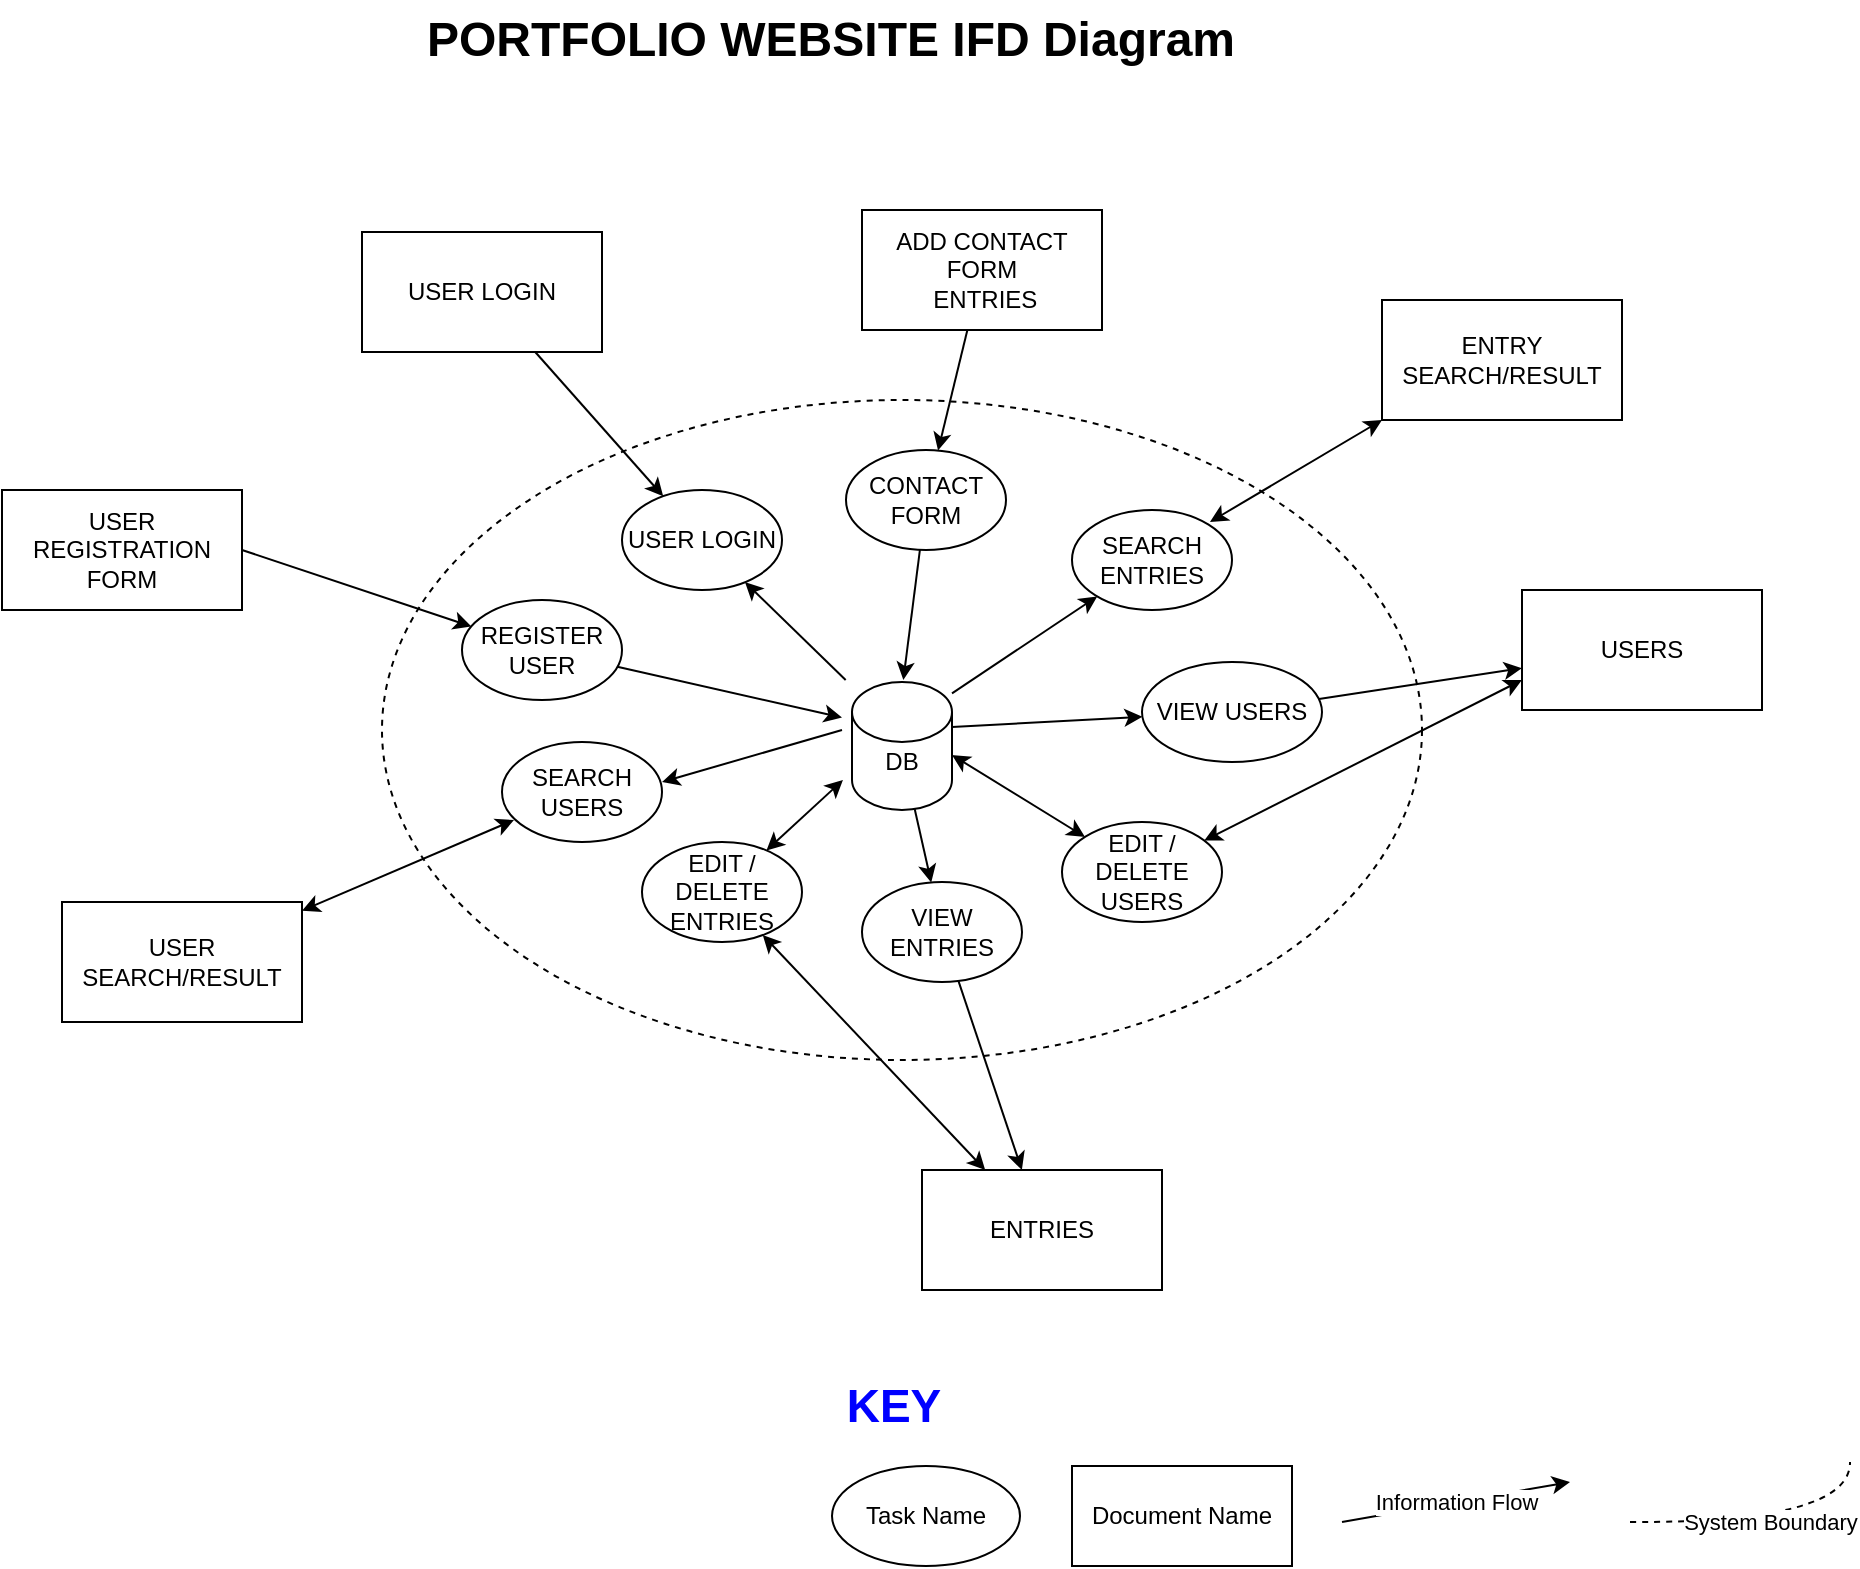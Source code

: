 <mxfile version="14.5.1" type="github"><diagram id="f69riF0zE2jX6KAI8v3U" name="Page-1"><mxGraphModel dx="2272" dy="782" grid="1" gridSize="10" guides="1" tooltips="1" connect="1" arrows="1" fold="1" page="1" pageScale="1" pageWidth="850" pageHeight="1100" math="0" shadow="0"><root><mxCell id="0"/><mxCell id="1" parent="0"/><mxCell id="H5RYmZ8kcxVcwlqUMl1A-1" value="" style="ellipse;whiteSpace=wrap;html=1;dashed=1;" parent="1" vertex="1"><mxGeometry x="-250" y="239" width="520" height="330" as="geometry"/></mxCell><mxCell id="H5RYmZ8kcxVcwlqUMl1A-27" value="" style="edgeStyle=none;rounded=0;orthogonalLoop=1;jettySize=auto;html=1;startArrow=classic;startFill=1;endArrow=classic;endFill=1;entryX=0.075;entryY=0.78;entryDx=0;entryDy=0;entryPerimeter=0;" parent="1" source="H5RYmZ8kcxVcwlqUMl1A-3" target="g5TiDb2rSoXXwQeDszKe-1" edge="1"><mxGeometry relative="1" as="geometry"/></mxCell><mxCell id="H5RYmZ8kcxVcwlqUMl1A-3" value="USER SEARCH/RESULT" style="rounded=0;whiteSpace=wrap;html=1;" parent="1" vertex="1"><mxGeometry x="-410" y="490" width="120" height="60" as="geometry"/></mxCell><mxCell id="H5RYmZ8kcxVcwlqUMl1A-4" value="USERS" style="rounded=0;whiteSpace=wrap;html=1;" parent="1" vertex="1"><mxGeometry x="320" y="334" width="120" height="60" as="geometry"/></mxCell><mxCell id="H5RYmZ8kcxVcwlqUMl1A-31" value="" style="edgeStyle=none;rounded=0;orthogonalLoop=1;jettySize=auto;html=1;startArrow=classic;startFill=1;endArrow=classic;endFill=1;exitX=0;exitY=0.75;exitDx=0;exitDy=0;" parent="1" source="H5RYmZ8kcxVcwlqUMl1A-4" target="H5RYmZ8kcxVcwlqUMl1A-17" edge="1"><mxGeometry relative="1" as="geometry"/></mxCell><mxCell id="H5RYmZ8kcxVcwlqUMl1A-33" value="" style="edgeStyle=none;rounded=0;orthogonalLoop=1;jettySize=auto;html=1;startArrow=classic;startFill=1;endArrow=none;endFill=0;" parent="1" source="H5RYmZ8kcxVcwlqUMl1A-6" target="H5RYmZ8kcxVcwlqUMl1A-16" edge="1"><mxGeometry relative="1" as="geometry"/></mxCell><mxCell id="H5RYmZ8kcxVcwlqUMl1A-6" value="ENTRIES" style="rounded=0;whiteSpace=wrap;html=1;" parent="1" vertex="1"><mxGeometry x="20" y="624" width="120" height="60" as="geometry"/></mxCell><mxCell id="H5RYmZ8kcxVcwlqUMl1A-39" value="" style="edgeStyle=none;rounded=0;orthogonalLoop=1;jettySize=auto;html=1;startArrow=classic;startFill=1;endArrow=classic;endFill=1;" parent="1" source="H5RYmZ8kcxVcwlqUMl1A-6" target="H5RYmZ8kcxVcwlqUMl1A-15" edge="1"><mxGeometry relative="1" as="geometry"/></mxCell><mxCell id="H5RYmZ8kcxVcwlqUMl1A-25" value="" style="edgeStyle=none;rounded=0;orthogonalLoop=1;jettySize=auto;html=1;" parent="1" source="H5RYmZ8kcxVcwlqUMl1A-8" target="H5RYmZ8kcxVcwlqUMl1A-13" edge="1"><mxGeometry relative="1" as="geometry"/></mxCell><mxCell id="H5RYmZ8kcxVcwlqUMl1A-8" value="ADD CONTACT FORM&lt;br&gt;&amp;nbsp;ENTRIES" style="rounded=0;whiteSpace=wrap;html=1;" parent="1" vertex="1"><mxGeometry x="-10" y="144" width="120" height="60" as="geometry"/></mxCell><mxCell id="H5RYmZ8kcxVcwlqUMl1A-22" value="" style="rounded=0;orthogonalLoop=1;jettySize=auto;html=1;" parent="1" source="H5RYmZ8kcxVcwlqUMl1A-9" target="H5RYmZ8kcxVcwlqUMl1A-12" edge="1"><mxGeometry relative="1" as="geometry"/></mxCell><mxCell id="H5RYmZ8kcxVcwlqUMl1A-9" value="USER LOGIN" style="rounded=0;whiteSpace=wrap;html=1;" parent="1" vertex="1"><mxGeometry x="-260" y="155" width="120" height="60" as="geometry"/></mxCell><mxCell id="H5RYmZ8kcxVcwlqUMl1A-10" value="USER REGISTRATION FORM" style="rounded=0;whiteSpace=wrap;html=1;" parent="1" vertex="1"><mxGeometry x="-440" y="284" width="120" height="60" as="geometry"/></mxCell><mxCell id="H5RYmZ8kcxVcwlqUMl1A-24" value="" style="rounded=0;orthogonalLoop=1;jettySize=auto;html=1;endArrow=none;endFill=0;startArrow=classic;startFill=1;" parent="1" source="H5RYmZ8kcxVcwlqUMl1A-12" edge="1"><mxGeometry relative="1" as="geometry"><mxPoint x="-18.158" y="379" as="targetPoint"/></mxGeometry></mxCell><mxCell id="H5RYmZ8kcxVcwlqUMl1A-12" value="USER LOGIN" style="ellipse;whiteSpace=wrap;html=1;" parent="1" vertex="1"><mxGeometry x="-130" y="284" width="80" height="50" as="geometry"/></mxCell><mxCell id="H5RYmZ8kcxVcwlqUMl1A-26" value="" style="edgeStyle=none;rounded=0;orthogonalLoop=1;jettySize=auto;html=1;" parent="1" source="H5RYmZ8kcxVcwlqUMl1A-13" edge="1"><mxGeometry relative="1" as="geometry"><mxPoint x="10.652" y="379" as="targetPoint"/></mxGeometry></mxCell><mxCell id="H5RYmZ8kcxVcwlqUMl1A-13" value="CONTACT FORM" style="ellipse;whiteSpace=wrap;html=1;" parent="1" vertex="1"><mxGeometry x="-18" y="264" width="80" height="50" as="geometry"/></mxCell><mxCell id="H5RYmZ8kcxVcwlqUMl1A-40" value="" style="edgeStyle=none;rounded=0;orthogonalLoop=1;jettySize=auto;html=1;startArrow=classic;startFill=1;endArrow=classic;endFill=1;" parent="1" source="H5RYmZ8kcxVcwlqUMl1A-15" edge="1"><mxGeometry relative="1" as="geometry"><mxPoint x="-19.506" y="429" as="targetPoint"/></mxGeometry></mxCell><mxCell id="H5RYmZ8kcxVcwlqUMl1A-15" value="EDIT / DELETE ENTRIES" style="ellipse;whiteSpace=wrap;html=1;" parent="1" vertex="1"><mxGeometry x="-120" y="460" width="80" height="50" as="geometry"/></mxCell><mxCell id="H5RYmZ8kcxVcwlqUMl1A-34" value="" style="edgeStyle=none;rounded=0;orthogonalLoop=1;jettySize=auto;html=1;startArrow=classic;startFill=1;endArrow=none;endFill=0;" parent="1" source="H5RYmZ8kcxVcwlqUMl1A-16" edge="1"><mxGeometry relative="1" as="geometry"><mxPoint x="13.069" y="429" as="targetPoint"/></mxGeometry></mxCell><mxCell id="H5RYmZ8kcxVcwlqUMl1A-16" value="VIEW ENTRIES" style="ellipse;whiteSpace=wrap;html=1;" parent="1" vertex="1"><mxGeometry x="-10" y="480" width="80" height="50" as="geometry"/></mxCell><mxCell id="H5RYmZ8kcxVcwlqUMl1A-32" value="" style="edgeStyle=none;rounded=0;orthogonalLoop=1;jettySize=auto;html=1;startArrow=classic;startFill=1;endArrow=classic;endFill=1;entryX=1;entryY=0.75;entryDx=0;entryDy=0;" parent="1" source="H5RYmZ8kcxVcwlqUMl1A-17" edge="1"><mxGeometry relative="1" as="geometry"><mxPoint x="35" y="416.5" as="targetPoint"/></mxGeometry></mxCell><mxCell id="H5RYmZ8kcxVcwlqUMl1A-17" value="EDIT / DELETE USERS" style="ellipse;whiteSpace=wrap;html=1;" parent="1" vertex="1"><mxGeometry x="90" y="450" width="80" height="50" as="geometry"/></mxCell><mxCell id="H5RYmZ8kcxVcwlqUMl1A-29" value="" style="edgeStyle=none;rounded=0;orthogonalLoop=1;jettySize=auto;html=1;startArrow=classic;startFill=1;endArrow=none;endFill=0;" parent="1" source="H5RYmZ8kcxVcwlqUMl1A-18" edge="1"><mxGeometry relative="1" as="geometry"><mxPoint x="35" y="402.522" as="targetPoint"/></mxGeometry></mxCell><mxCell id="H5RYmZ8kcxVcwlqUMl1A-30" value="" style="edgeStyle=none;rounded=0;orthogonalLoop=1;jettySize=auto;html=1;startArrow=none;startFill=0;endArrow=classic;endFill=1;" parent="1" source="H5RYmZ8kcxVcwlqUMl1A-18" target="H5RYmZ8kcxVcwlqUMl1A-4" edge="1"><mxGeometry relative="1" as="geometry"/></mxCell><mxCell id="H5RYmZ8kcxVcwlqUMl1A-18" value="VIEW USERS" style="ellipse;whiteSpace=wrap;html=1;" parent="1" vertex="1"><mxGeometry x="130" y="370" width="90" height="50" as="geometry"/></mxCell><mxCell id="H5RYmZ8kcxVcwlqUMl1A-28" value="" style="edgeStyle=none;rounded=0;orthogonalLoop=1;jettySize=auto;html=1;startArrow=classic;startFill=1;endArrow=none;endFill=0;" parent="1" source="H5RYmZ8kcxVcwlqUMl1A-19" edge="1"><mxGeometry relative="1" as="geometry"><mxPoint x="35" y="385.667" as="targetPoint"/></mxGeometry></mxCell><mxCell id="H5RYmZ8kcxVcwlqUMl1A-19" value="SEARCH ENTRIES" style="ellipse;whiteSpace=wrap;html=1;" parent="1" vertex="1"><mxGeometry x="95" y="294" width="80" height="50" as="geometry"/></mxCell><mxCell id="H5RYmZ8kcxVcwlqUMl1A-38" value="" style="edgeStyle=none;rounded=0;orthogonalLoop=1;jettySize=auto;html=1;startArrow=none;startFill=0;endArrow=classic;endFill=1;" parent="1" source="H5RYmZ8kcxVcwlqUMl1A-35" edge="1"><mxGeometry relative="1" as="geometry"><mxPoint x="-20" y="397.803" as="targetPoint"/></mxGeometry></mxCell><mxCell id="H5RYmZ8kcxVcwlqUMl1A-35" value="REGISTER USER" style="ellipse;whiteSpace=wrap;html=1;" parent="1" vertex="1"><mxGeometry x="-210" y="339" width="80" height="50" as="geometry"/></mxCell><mxCell id="H5RYmZ8kcxVcwlqUMl1A-43" value="Task Name" style="ellipse;whiteSpace=wrap;html=1;" parent="1" vertex="1"><mxGeometry x="-25" y="772" width="94" height="50" as="geometry"/></mxCell><mxCell id="H5RYmZ8kcxVcwlqUMl1A-44" value="Document Name" style="rounded=0;whiteSpace=wrap;html=1;" parent="1" vertex="1"><mxGeometry x="95" y="772" width="110" height="50" as="geometry"/></mxCell><mxCell id="H5RYmZ8kcxVcwlqUMl1A-45" value="&lt;b&gt;&lt;font style=&quot;font-size: 23px&quot; color=&quot;#0000ff&quot;&gt;KEY&lt;/font&gt;&lt;/b&gt;" style="text;html=1;strokeColor=none;fillColor=none;align=center;verticalAlign=middle;whiteSpace=wrap;rounded=0;" parent="1" vertex="1"><mxGeometry x="-31" y="722" width="74" height="40" as="geometry"/></mxCell><mxCell id="H5RYmZ8kcxVcwlqUMl1A-46" value="Information Flow" style="endArrow=classic;html=1;" parent="1" edge="1"><mxGeometry width="50" height="50" relative="1" as="geometry"><mxPoint x="230" y="800" as="sourcePoint"/><mxPoint x="344" y="780" as="targetPoint"/></mxGeometry></mxCell><mxCell id="H5RYmZ8kcxVcwlqUMl1A-48" value="System Boundary" style="endArrow=none;dashed=1;html=1;edgeStyle=orthogonalEdgeStyle;elbow=vertical;curved=1;" parent="1" edge="1"><mxGeometry width="50" height="50" relative="1" as="geometry"><mxPoint x="374" y="800" as="sourcePoint"/><mxPoint x="484" y="770" as="targetPoint"/></mxGeometry></mxCell><mxCell id="H5RYmZ8kcxVcwlqUMl1A-50" value="PORTFOLIO WEBSITE IFD Diagram" style="text;strokeColor=none;fillColor=none;html=1;fontSize=24;fontStyle=1;verticalAlign=middle;align=center;" parent="1" vertex="1"><mxGeometry x="-76" y="39" width="100" height="40" as="geometry"/></mxCell><mxCell id="-q47oKd1JQudNe9BDdFH-1" value="" style="endArrow=classic;html=1;" parent="1" target="H5RYmZ8kcxVcwlqUMl1A-35" edge="1"><mxGeometry width="50" height="50" relative="1" as="geometry"><mxPoint x="-320" y="314" as="sourcePoint"/><mxPoint x="-270" y="264" as="targetPoint"/></mxGeometry></mxCell><mxCell id="-q47oKd1JQudNe9BDdFH-2" style="edgeStyle=none;rounded=0;orthogonalLoop=1;jettySize=auto;html=1;exitX=0.5;exitY=0;exitDx=0;exitDy=0;startArrow=classic;startFill=1;endArrow=none;endFill=0;" parent="1" source="H5RYmZ8kcxVcwlqUMl1A-17" target="H5RYmZ8kcxVcwlqUMl1A-17" edge="1"><mxGeometry relative="1" as="geometry"/></mxCell><mxCell id="g5TiDb2rSoXXwQeDszKe-1" value="SEARCH USERS" style="ellipse;whiteSpace=wrap;html=1;" parent="1" vertex="1"><mxGeometry x="-190" y="410" width="80" height="50" as="geometry"/></mxCell><mxCell id="g5TiDb2rSoXXwQeDszKe-2" value="" style="edgeStyle=none;rounded=0;orthogonalLoop=1;jettySize=auto;html=1;startArrow=classic;startFill=1;endArrow=none;endFill=0;entryX=0;entryY=0.5;entryDx=0;entryDy=0;" parent="1" edge="1"><mxGeometry relative="1" as="geometry"><mxPoint x="-110" y="430" as="sourcePoint"/><mxPoint x="-20" y="404" as="targetPoint"/></mxGeometry></mxCell><mxCell id="g5TiDb2rSoXXwQeDszKe-3" value="ENTRY SEARCH/RESULT" style="rounded=0;whiteSpace=wrap;html=1;" parent="1" vertex="1"><mxGeometry x="250" y="189" width="120" height="60" as="geometry"/></mxCell><mxCell id="-NbH2facQD2tOK-JB0Vn-1" value="" style="edgeStyle=none;rounded=0;orthogonalLoop=1;jettySize=auto;html=1;startArrow=classic;startFill=1;endArrow=classic;endFill=1;entryX=0.075;entryY=0.78;entryDx=0;entryDy=0;entryPerimeter=0;" parent="1" edge="1"><mxGeometry relative="1" as="geometry"><mxPoint x="164" y="300" as="sourcePoint"/><mxPoint x="250" y="249" as="targetPoint"/></mxGeometry></mxCell><mxCell id="68ZTwQf32XZ7paScNlFc-1" value="" style="shape=cylinder3;whiteSpace=wrap;html=1;boundedLbl=1;backgroundOutline=1;size=15;" vertex="1" parent="1"><mxGeometry x="-15" y="380" width="50" height="64" as="geometry"/></mxCell><mxCell id="68ZTwQf32XZ7paScNlFc-2" value="DB" style="text;html=1;strokeColor=none;fillColor=none;align=center;verticalAlign=middle;whiteSpace=wrap;rounded=0;" vertex="1" parent="1"><mxGeometry x="-10" y="410" width="40" height="20" as="geometry"/></mxCell></root></mxGraphModel></diagram></mxfile>